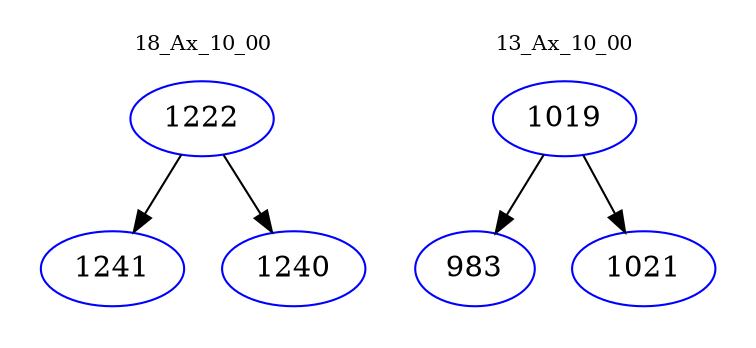 digraph{
subgraph cluster_0 {
color = white
label = "18_Ax_10_00";
fontsize=10;
T0_1222 [label="1222", color="blue"]
T0_1222 -> T0_1241 [color="black"]
T0_1241 [label="1241", color="blue"]
T0_1222 -> T0_1240 [color="black"]
T0_1240 [label="1240", color="blue"]
}
subgraph cluster_1 {
color = white
label = "13_Ax_10_00";
fontsize=10;
T1_1019 [label="1019", color="blue"]
T1_1019 -> T1_983 [color="black"]
T1_983 [label="983", color="blue"]
T1_1019 -> T1_1021 [color="black"]
T1_1021 [label="1021", color="blue"]
}
}
